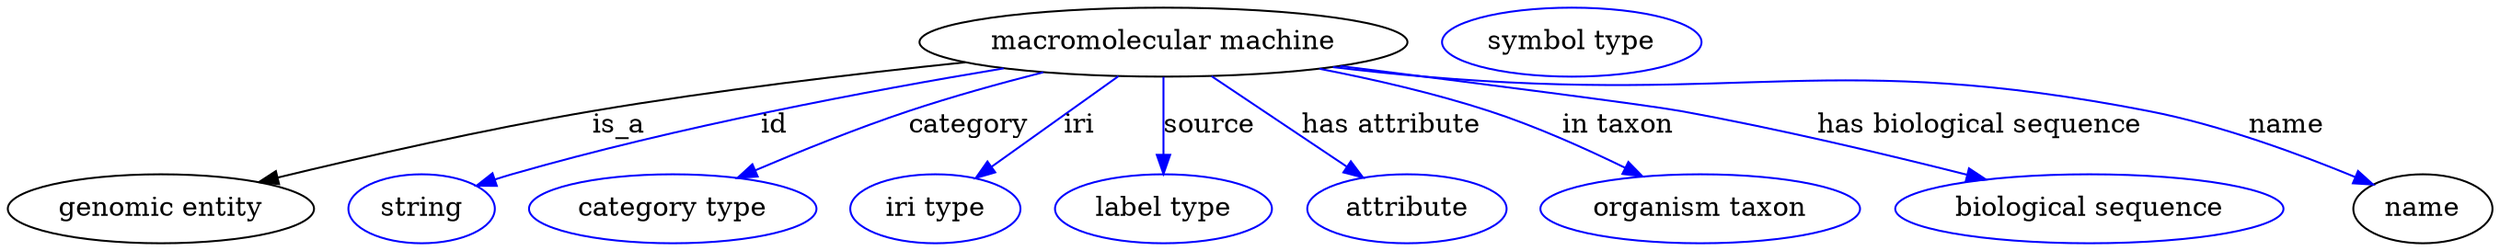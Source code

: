 digraph {
	graph [bb="0,0,1059.2,123"];
	node [label="\N"];
	"macromolecular machine"	 [height=0.5,
		label="macromolecular machine",
		pos="495.69,105",
		width=2.8164];
	"genomic entity"	 [height=0.5,
		pos="63.694,18",
		width=1.7693];
	"macromolecular machine" -> "genomic entity"	 [label=is_a,
		lp="261.69,61.5",
		pos="e,106.79,31.342 410.78,95.079 363.42,88.908 303.51,80.04 250.69,69 204.89,59.424 153.66,45.201 116.42,34.206"];
	id	 [color=blue,
		height=0.5,
		label=string,
		pos="175.69,18",
		width=0.84854];
	"macromolecular machine" -> id	 [color=blue,
		label=id,
		lp="328.19,61.5",
		pos="e,199.54,29.52 426.43,91.839 369.09,80.019 285.94,60.733 215.69,36 213.45,35.21 211.16,34.346 208.87,33.436",
		style=solid];
	category	 [color=blue,
		height=0.5,
		label="category type",
		pos="282.69,18",
		width=1.6249];
	"macromolecular machine" -> category	 [color=blue,
		label=category,
		lp="413.19,61.5",
		pos="e,312.71,33.471 445.64,89.341 427.81,83.413 407.7,76.319 389.69,69 366.82,59.701 341.88,47.914 321.84,38.015",
		style=solid];
	iri	 [color=blue,
		height=0.5,
		label="iri type",
		pos="395.69,18",
		width=1.011];
	"macromolecular machine" -> iri	 [color=blue,
		label=iri,
		lp="458.19,61.5",
		pos="e,413.71,33.67 474.97,86.974 459.44,73.458 438.08,54.876 421.45,40.404",
		style=solid];
	source	 [color=blue,
		height=0.5,
		label="label type",
		pos="495.69,18",
		width=1.2638];
	"macromolecular machine" -> source	 [color=blue,
		label=source,
		lp="513.69,61.5",
		pos="e,495.69,36.003 495.69,86.974 495.69,75.192 495.69,59.561 495.69,46.158",
		style=solid];
	"has attribute"	 [color=blue,
		height=0.5,
		label=attribute,
		pos="599.69,18",
		width=1.1193];
	"macromolecular machine" -> "has attribute"	 [color=blue,
		label="has attribute",
		lp="588.19,61.5",
		pos="e,580.53,34.034 516.99,87.184 533.03,73.77 555.13,55.278 572.46,40.787",
		style=solid];
	"in taxon"	 [color=blue,
		height=0.5,
		label="organism taxon",
		pos="723.69,18",
		width=1.8234];
	"macromolecular machine" -> "in taxon"	 [color=blue,
		label="in taxon",
		lp="682.19,61.5",
		pos="e,696.12,34.339 557.73,90.656 579.55,84.873 604.01,77.535 625.69,69 646.67,60.745 669.04,49.321 687.1,39.379",
		style=solid];
	"has biological sequence"	 [color=blue,
		height=0.5,
		label="biological sequence",
		pos="887.69,18",
		width=2.2387];
	"macromolecular machine" -> "has biological sequence"	 [color=blue,
		label="has biological sequence",
		lp="833.69,61.5",
		pos="e,841.32,32.733 570.49,92.773 626.32,83.577 695.18,72.057 708.69,69 750.32,59.582 796.64,46.306 831.74,35.66",
		style=solid];
	name	 [height=0.5,
		pos="1028.7,18",
		width=0.84854];
	"macromolecular machine" -> name	 [color=blue,
		label=name,
		lp="964.19,61.5",
		pos="e,1005.7,29.94 567.15,92.226 579.95,90.246 593.19,88.398 605.69,87 737.12,72.303 773.71,98.191 902.69,69 935.82,61.504 971.51,46.321 \
996.42,34.461",
		style=solid];
	"macromolecular machine_name"	 [color=blue,
		height=0.5,
		label="symbol type",
		pos="669.69,105",
		width=1.5165];
}

